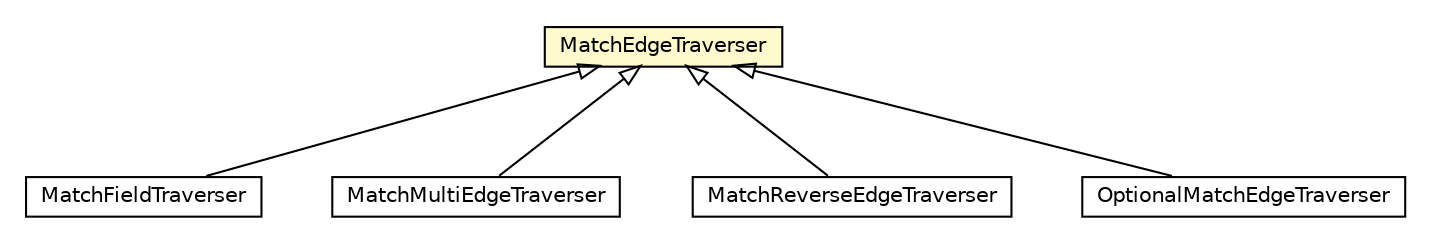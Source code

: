#!/usr/local/bin/dot
#
# Class diagram 
# Generated by UMLGraph version R5_6-24-gf6e263 (http://www.umlgraph.org/)
#

digraph G {
	edge [fontname="Helvetica",fontsize=10,labelfontname="Helvetica",labelfontsize=10];
	node [fontname="Helvetica",fontsize=10,shape=plaintext];
	nodesep=0.25;
	ranksep=0.5;
	// com.orientechnologies.orient.core.sql.executor.MatchFieldTraverser
	c1116122 [label=<<table title="com.orientechnologies.orient.core.sql.executor.MatchFieldTraverser" border="0" cellborder="1" cellspacing="0" cellpadding="2" port="p" href="./MatchFieldTraverser.html">
		<tr><td><table border="0" cellspacing="0" cellpadding="1">
<tr><td align="center" balign="center"> MatchFieldTraverser </td></tr>
		</table></td></tr>
		</table>>, URL="./MatchFieldTraverser.html", fontname="Helvetica", fontcolor="black", fontsize=10.0];
	// com.orientechnologies.orient.core.sql.executor.MatchMultiEdgeTraverser
	c1116144 [label=<<table title="com.orientechnologies.orient.core.sql.executor.MatchMultiEdgeTraverser" border="0" cellborder="1" cellspacing="0" cellpadding="2" port="p" href="./MatchMultiEdgeTraverser.html">
		<tr><td><table border="0" cellspacing="0" cellpadding="1">
<tr><td align="center" balign="center"> MatchMultiEdgeTraverser </td></tr>
		</table></td></tr>
		</table>>, URL="./MatchMultiEdgeTraverser.html", fontname="Helvetica", fontcolor="black", fontsize=10.0];
	// com.orientechnologies.orient.core.sql.executor.MatchReverseEdgeTraverser
	c1116148 [label=<<table title="com.orientechnologies.orient.core.sql.executor.MatchReverseEdgeTraverser" border="0" cellborder="1" cellspacing="0" cellpadding="2" port="p" href="./MatchReverseEdgeTraverser.html">
		<tr><td><table border="0" cellspacing="0" cellpadding="1">
<tr><td align="center" balign="center"> MatchReverseEdgeTraverser </td></tr>
		</table></td></tr>
		</table>>, URL="./MatchReverseEdgeTraverser.html", fontname="Helvetica", fontcolor="black", fontsize=10.0];
	// com.orientechnologies.orient.core.sql.executor.OptionalMatchEdgeTraverser
	c1116163 [label=<<table title="com.orientechnologies.orient.core.sql.executor.OptionalMatchEdgeTraverser" border="0" cellborder="1" cellspacing="0" cellpadding="2" port="p" href="./OptionalMatchEdgeTraverser.html">
		<tr><td><table border="0" cellspacing="0" cellpadding="1">
<tr><td align="center" balign="center"> OptionalMatchEdgeTraverser </td></tr>
		</table></td></tr>
		</table>>, URL="./OptionalMatchEdgeTraverser.html", fontname="Helvetica", fontcolor="black", fontsize=10.0];
	// com.orientechnologies.orient.core.sql.executor.MatchEdgeTraverser
	c1116178 [label=<<table title="com.orientechnologies.orient.core.sql.executor.MatchEdgeTraverser" border="0" cellborder="1" cellspacing="0" cellpadding="2" port="p" bgcolor="lemonChiffon" href="./MatchEdgeTraverser.html">
		<tr><td><table border="0" cellspacing="0" cellpadding="1">
<tr><td align="center" balign="center"> MatchEdgeTraverser </td></tr>
		</table></td></tr>
		</table>>, URL="./MatchEdgeTraverser.html", fontname="Helvetica", fontcolor="black", fontsize=10.0];
	//com.orientechnologies.orient.core.sql.executor.MatchFieldTraverser extends com.orientechnologies.orient.core.sql.executor.MatchEdgeTraverser
	c1116178:p -> c1116122:p [dir=back,arrowtail=empty];
	//com.orientechnologies.orient.core.sql.executor.MatchMultiEdgeTraverser extends com.orientechnologies.orient.core.sql.executor.MatchEdgeTraverser
	c1116178:p -> c1116144:p [dir=back,arrowtail=empty];
	//com.orientechnologies.orient.core.sql.executor.MatchReverseEdgeTraverser extends com.orientechnologies.orient.core.sql.executor.MatchEdgeTraverser
	c1116178:p -> c1116148:p [dir=back,arrowtail=empty];
	//com.orientechnologies.orient.core.sql.executor.OptionalMatchEdgeTraverser extends com.orientechnologies.orient.core.sql.executor.MatchEdgeTraverser
	c1116178:p -> c1116163:p [dir=back,arrowtail=empty];
}

